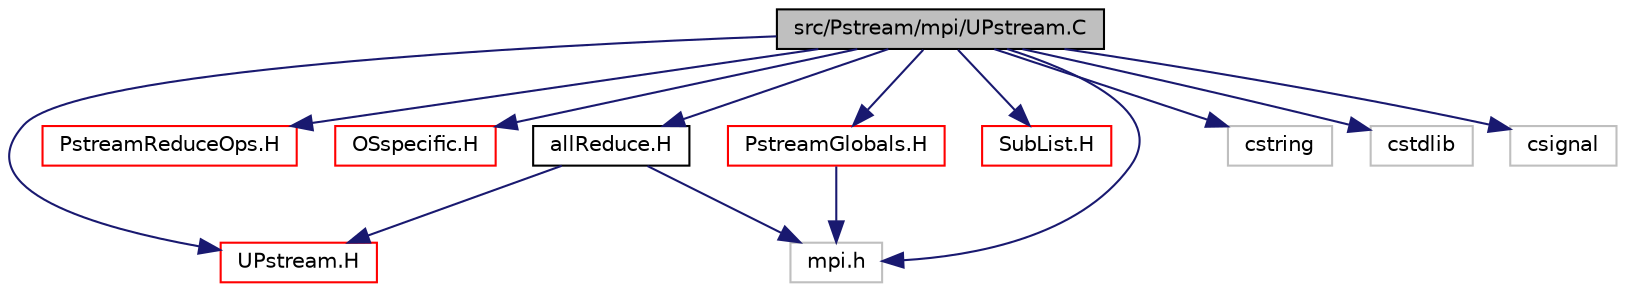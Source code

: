 digraph "src/Pstream/mpi/UPstream.C"
{
  bgcolor="transparent";
  edge [fontname="Helvetica",fontsize="10",labelfontname="Helvetica",labelfontsize="10"];
  node [fontname="Helvetica",fontsize="10",shape=record];
  Node0 [label="src/Pstream/mpi/UPstream.C",height=0.2,width=0.4,color="black", fillcolor="grey75", style="filled", fontcolor="black"];
  Node0 -> Node1 [color="midnightblue",fontsize="10",style="solid",fontname="Helvetica"];
  Node1 [label="UPstream.H",height=0.2,width=0.4,color="red",URL="$a09890.html"];
  Node0 -> Node82 [color="midnightblue",fontsize="10",style="solid",fontname="Helvetica"];
  Node82 [label="PstreamReduceOps.H",height=0.2,width=0.4,color="red",URL="$a09872.html",tooltip="Inter-processor communication reduction functions. "];
  Node0 -> Node91 [color="midnightblue",fontsize="10",style="solid",fontname="Helvetica"];
  Node91 [label="OSspecific.H",height=0.2,width=0.4,color="red",URL="$a11105.html",tooltip="Functions used by OpenFOAM that are specific to POSIX compliant operating systems and need to be repl..."];
  Node0 -> Node94 [color="midnightblue",fontsize="10",style="solid",fontname="Helvetica"];
  Node94 [label="PstreamGlobals.H",height=0.2,width=0.4,color="red",URL="$a14003.html"];
  Node94 -> Node95 [color="midnightblue",fontsize="10",style="solid",fontname="Helvetica"];
  Node95 [label="mpi.h",height=0.2,width=0.4,color="grey75"];
  Node0 -> Node96 [color="midnightblue",fontsize="10",style="solid",fontname="Helvetica"];
  Node96 [label="SubList.H",height=0.2,width=0.4,color="red",URL="$a09443.html"];
  Node0 -> Node98 [color="midnightblue",fontsize="10",style="solid",fontname="Helvetica"];
  Node98 [label="allReduce.H",height=0.2,width=0.4,color="black",URL="$a13994.html",tooltip="Various functions to wrap MPI_Allreduce. "];
  Node98 -> Node1 [color="midnightblue",fontsize="10",style="solid",fontname="Helvetica"];
  Node98 -> Node95 [color="midnightblue",fontsize="10",style="solid",fontname="Helvetica"];
  Node0 -> Node95 [color="midnightblue",fontsize="10",style="solid",fontname="Helvetica"];
  Node0 -> Node15 [color="midnightblue",fontsize="10",style="solid",fontname="Helvetica"];
  Node15 [label="cstring",height=0.2,width=0.4,color="grey75"];
  Node0 -> Node8 [color="midnightblue",fontsize="10",style="solid",fontname="Helvetica"];
  Node8 [label="cstdlib",height=0.2,width=0.4,color="grey75"];
  Node0 -> Node99 [color="midnightblue",fontsize="10",style="solid",fontname="Helvetica"];
  Node99 [label="csignal",height=0.2,width=0.4,color="grey75"];
}
